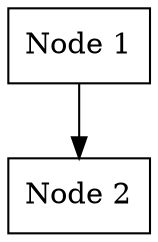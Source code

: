 digraph SimpleGraph {
    node [shape=rectangle];
    Node1 [label="Node 1"];
    Node2 [label="Node 2"];
    Node1 -> Node2;
}
